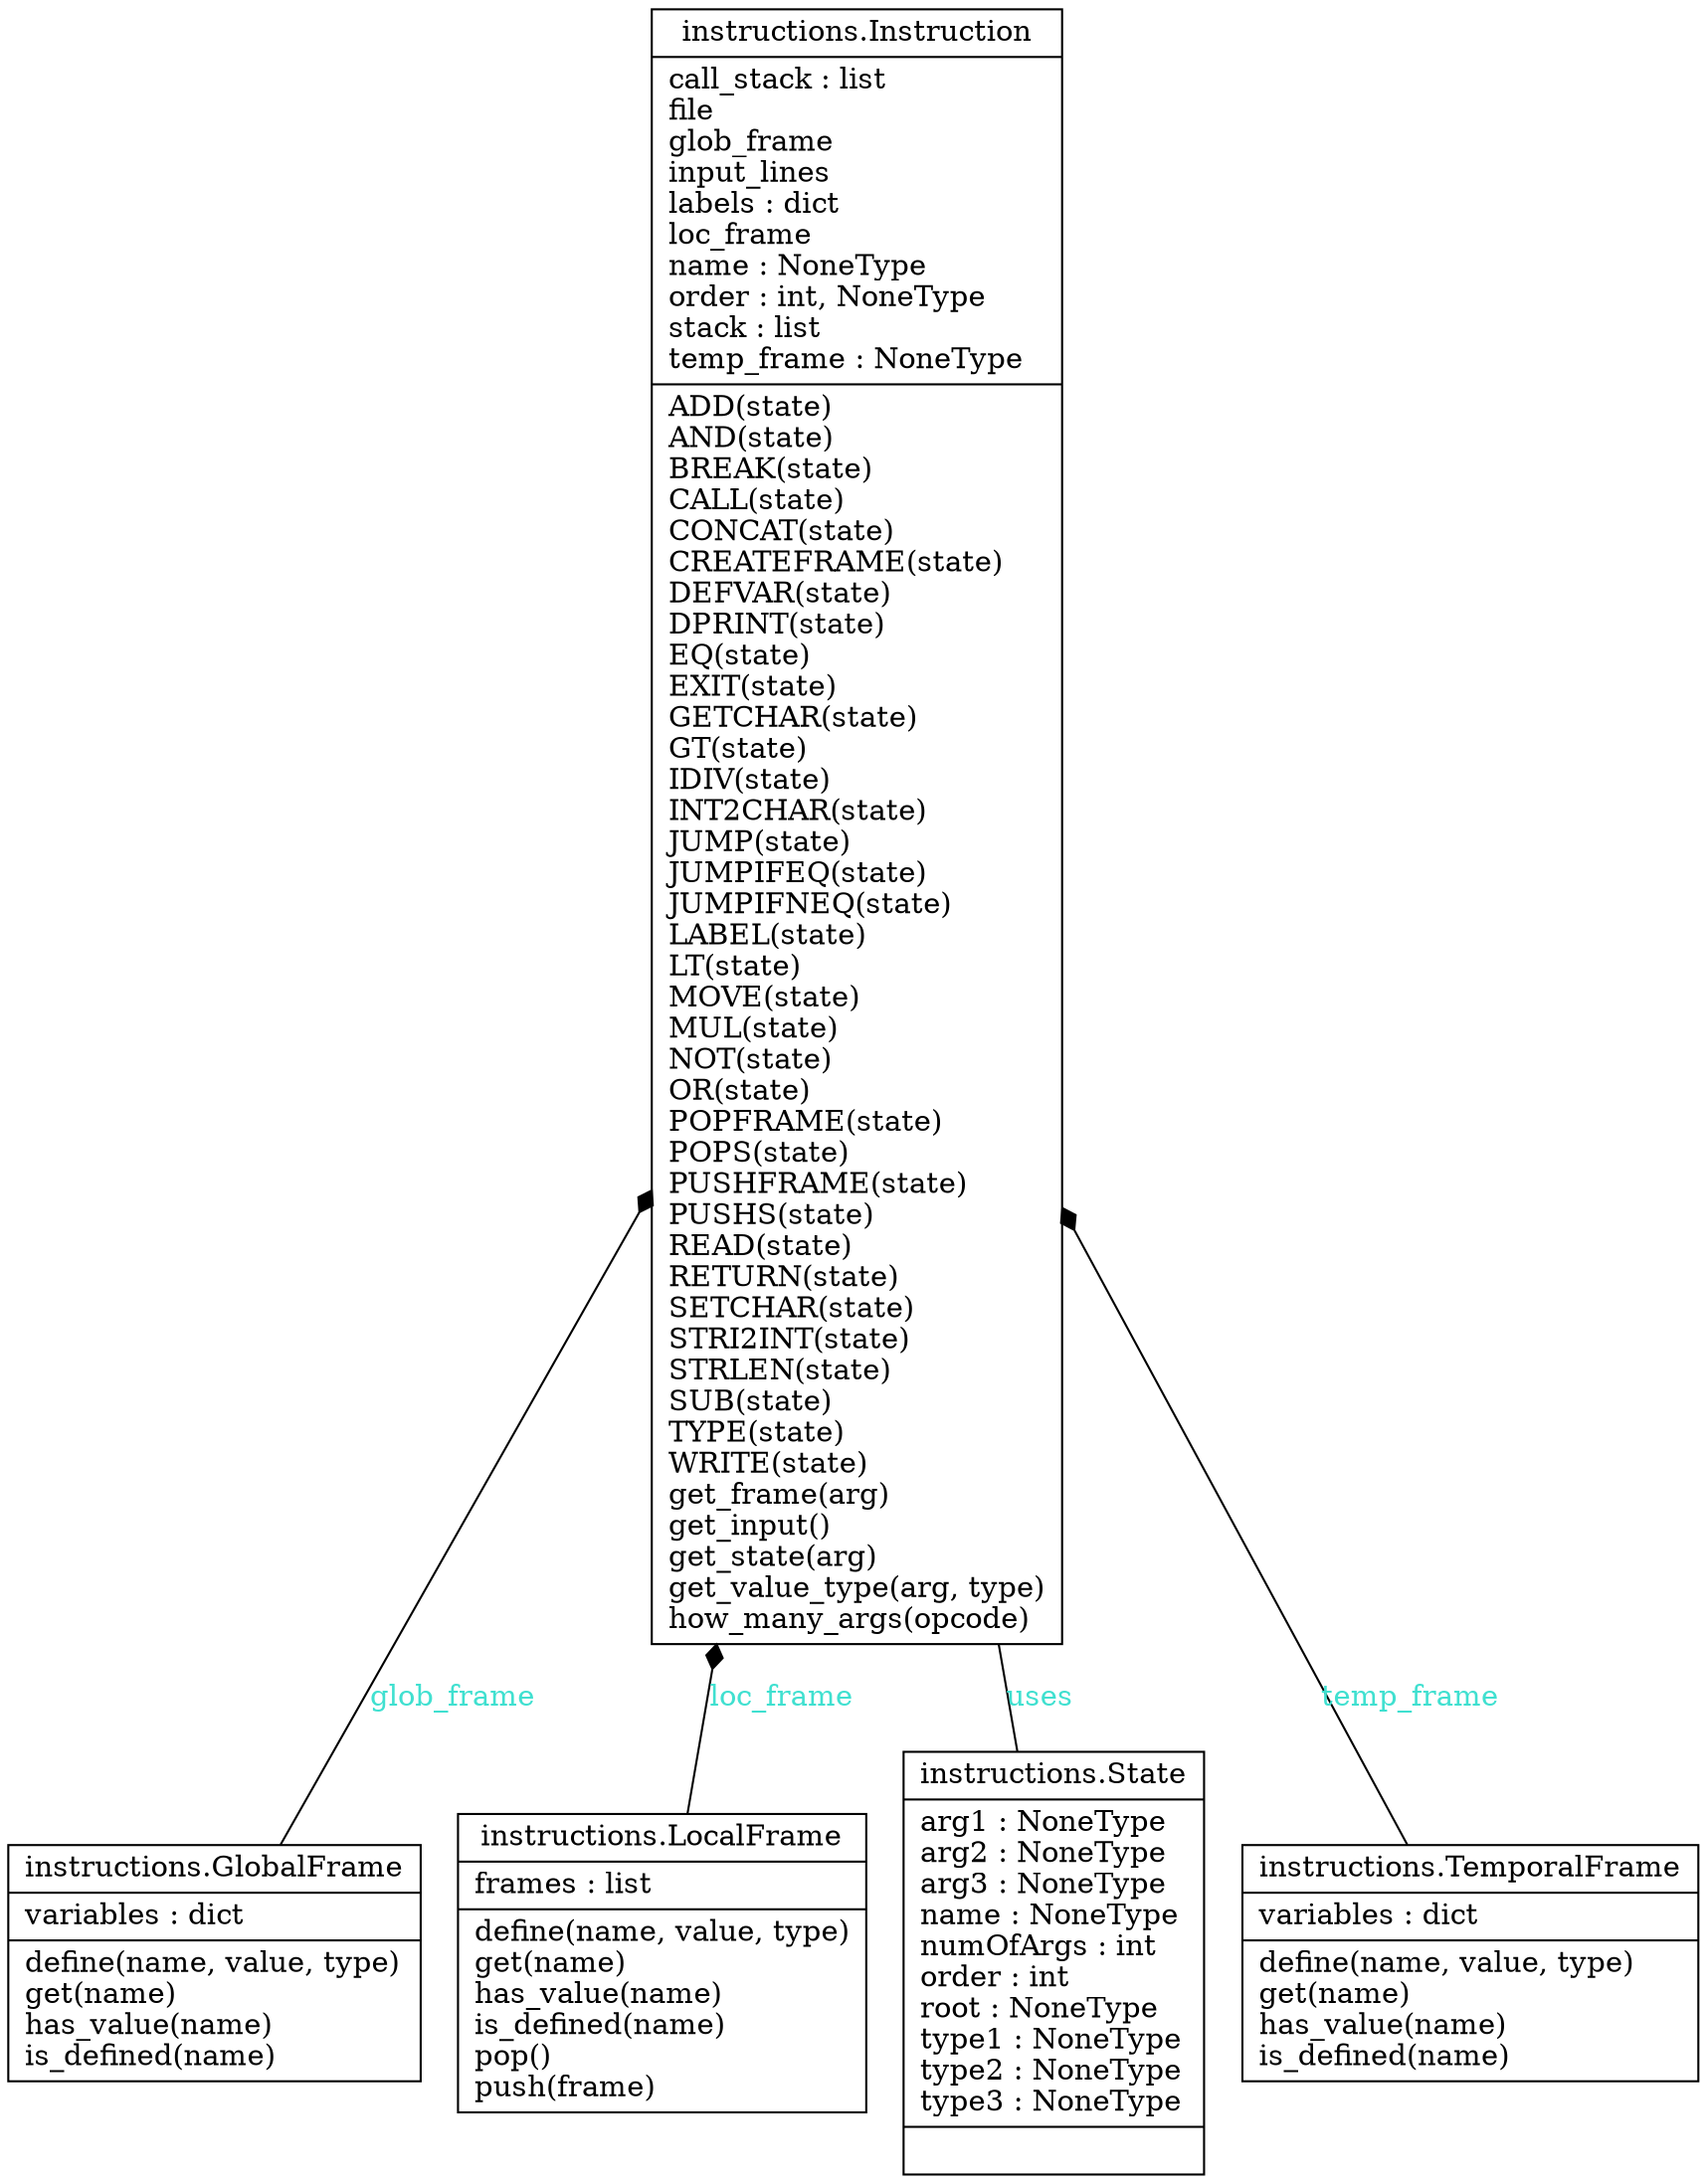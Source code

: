 digraph "classes" {
charset="utf-8"
rankdir=BT
"0" [label="{instructions.GlobalFrame|variables : dict\l|define(name, value, type)\lget(name)\lhas_value(name)\lis_defined(name)\l}", shape="record"];
"1" [label="{instructions.Instruction|call_stack : list\lfile\lglob_frame\linput_lines\llabels : dict\lloc_frame\lname : NoneType\lorder : int, NoneType\lstack : list\ltemp_frame : NoneType\l|ADD(state)\lAND(state)\lBREAK(state)\lCALL(state)\lCONCAT(state)\lCREATEFRAME(state)\lDEFVAR(state)\lDPRINT(state)\lEQ(state)\lEXIT(state)\lGETCHAR(state)\lGT(state)\lIDIV(state)\lINT2CHAR(state)\lJUMP(state)\lJUMPIFEQ(state)\lJUMPIFNEQ(state)\lLABEL(state)\lLT(state)\lMOVE(state)\lMUL(state)\lNOT(state)\lOR(state)\lPOPFRAME(state)\lPOPS(state)\lPUSHFRAME(state)\lPUSHS(state)\lREAD(state)\lRETURN(state)\lSETCHAR(state)\lSTRI2INT(state)\lSTRLEN(state)\lSUB(state)\lTYPE(state)\lWRITE(state)\lget_frame(arg)\lget_input()\lget_state(arg)\lget_value_type(arg, type)\lhow_many_args(opcode)\l}", shape="record"];
"2" [label="{instructions.LocalFrame|frames : list\l|define(name, value, type)\lget(name)\lhas_value(name)\lis_defined(name)\lpop()\lpush(frame)\l}", shape="record"];
"3" [label="{instructions.State|arg1 : NoneType\larg2 : NoneType\larg3 : NoneType\lname : NoneType\lnumOfArgs : int\lorder : int\lroot : NoneType\ltype1 : NoneType\ltype2 : NoneType\ltype3 : NoneType\l|}", shape="record"];
"4" [label="{instructions.TemporalFrame|variables : dict\l|define(name, value, type)\lget(name)\lhas_value(name)\lis_defined(name)\l}", shape="record"];
"0" -> "1" [arrowhead="diamond", arrowtail="none", fontcolor="turquoise", label="glob_frame", style="solid"];
"2" -> "1" [arrowhead="diamond", arrowtail="none", fontcolor="turquoise", label="loc_frame", style="solid"];
"4" -> "1" [arrowhead="diamond", arrowtail="none", fontcolor="turquoise", label="temp_frame", style="solid"];
"3" -> "1" [arrowhead="arrow", arrowtail="none", fontcolor="turquoise", label="uses", style="solid"];
}
